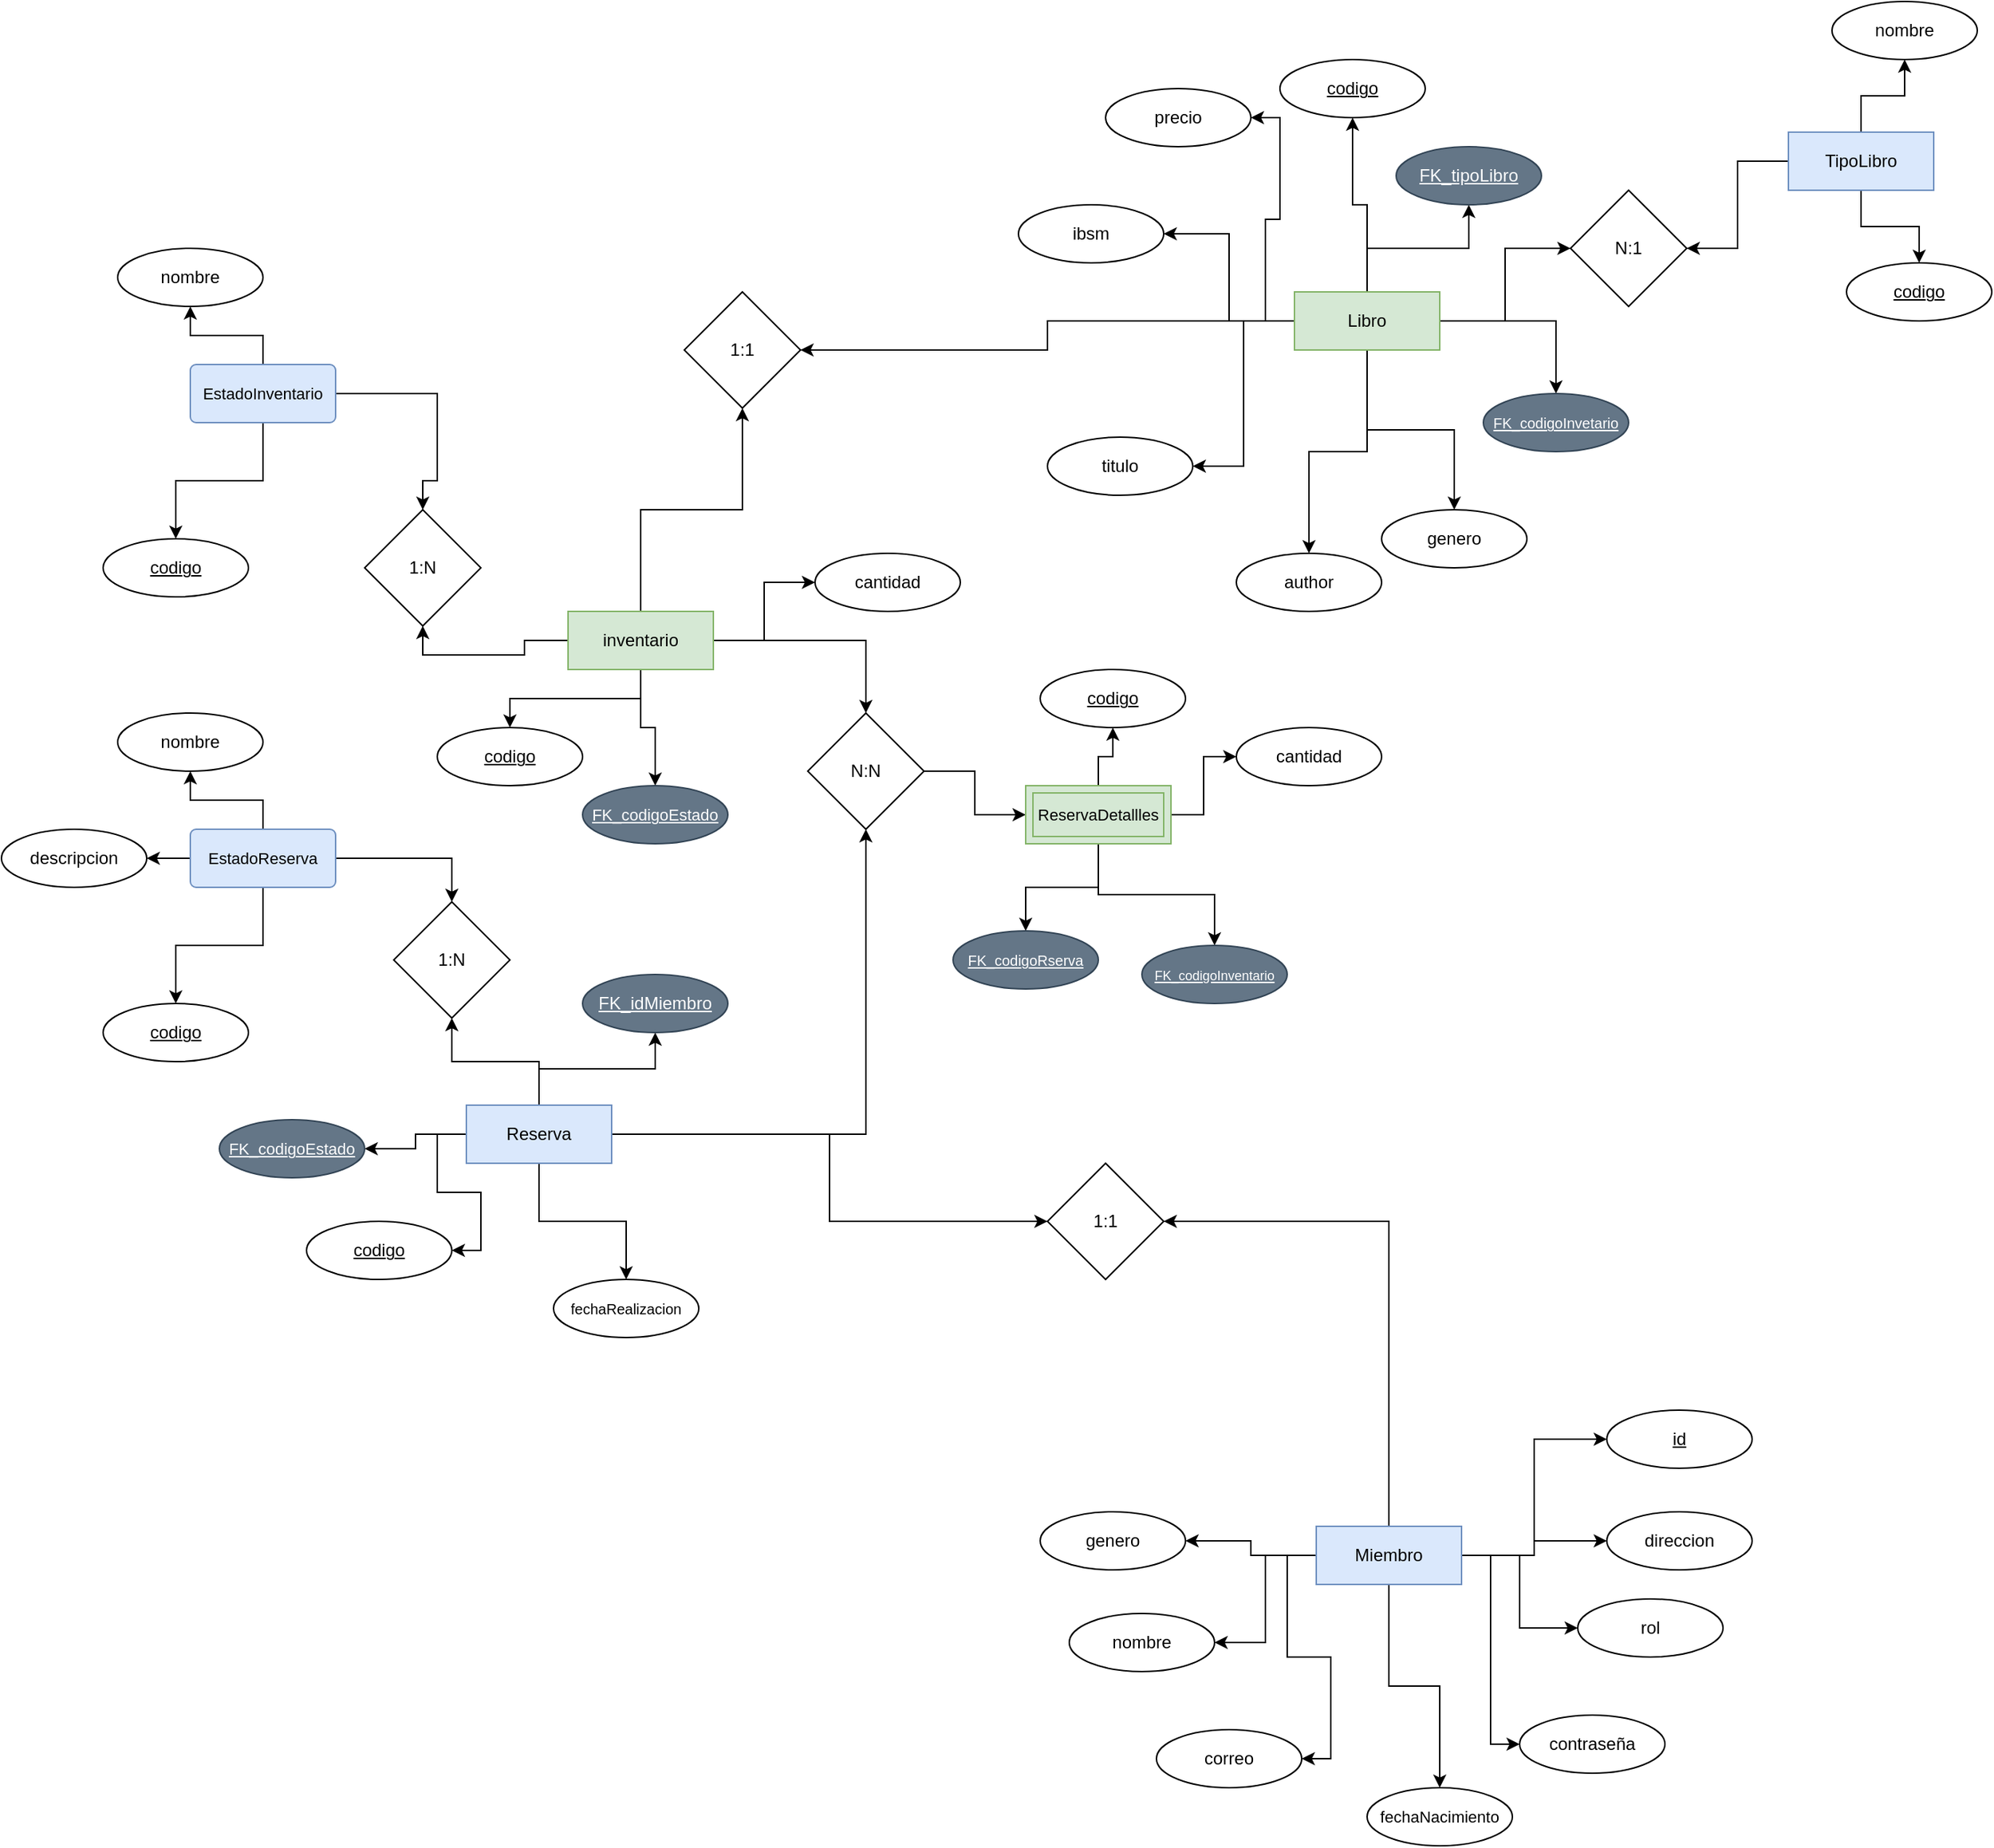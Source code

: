 <mxfile version="21.6.6" type="device">
  <diagram name="Page-1" id="cdFK8taxG6lZ0IMYpDtl">
    <mxGraphModel dx="1804" dy="1748" grid="1" gridSize="10" guides="1" tooltips="1" connect="1" arrows="1" fold="1" page="1" pageScale="1" pageWidth="850" pageHeight="1100" math="0" shadow="0">
      <root>
        <mxCell id="0" />
        <mxCell id="1" parent="0" />
        <mxCell id="pqIiVOOiXh6yAetkOz7f-13" style="edgeStyle=orthogonalEdgeStyle;rounded=0;orthogonalLoop=1;jettySize=auto;html=1;entryX=1;entryY=0.5;entryDx=0;entryDy=0;" parent="1" source="pqIiVOOiXh6yAetkOz7f-1" target="pqIiVOOiXh6yAetkOz7f-10" edge="1">
          <mxGeometry relative="1" as="geometry" />
        </mxCell>
        <mxCell id="pqIiVOOiXh6yAetkOz7f-14" style="edgeStyle=orthogonalEdgeStyle;rounded=0;orthogonalLoop=1;jettySize=auto;html=1;entryX=1;entryY=0.5;entryDx=0;entryDy=0;" parent="1" source="pqIiVOOiXh6yAetkOz7f-1" target="pqIiVOOiXh6yAetkOz7f-2" edge="1">
          <mxGeometry relative="1" as="geometry" />
        </mxCell>
        <mxCell id="pqIiVOOiXh6yAetkOz7f-15" style="edgeStyle=orthogonalEdgeStyle;rounded=0;orthogonalLoop=1;jettySize=auto;html=1;entryX=1;entryY=0.5;entryDx=0;entryDy=0;" parent="1" source="pqIiVOOiXh6yAetkOz7f-1" target="pqIiVOOiXh6yAetkOz7f-3" edge="1">
          <mxGeometry relative="1" as="geometry" />
        </mxCell>
        <mxCell id="pqIiVOOiXh6yAetkOz7f-16" style="edgeStyle=orthogonalEdgeStyle;rounded=0;orthogonalLoop=1;jettySize=auto;html=1;entryX=0.5;entryY=0;entryDx=0;entryDy=0;" parent="1" source="pqIiVOOiXh6yAetkOz7f-1" target="pqIiVOOiXh6yAetkOz7f-6" edge="1">
          <mxGeometry relative="1" as="geometry" />
        </mxCell>
        <mxCell id="pqIiVOOiXh6yAetkOz7f-17" style="edgeStyle=orthogonalEdgeStyle;rounded=0;orthogonalLoop=1;jettySize=auto;html=1;entryX=0;entryY=0.5;entryDx=0;entryDy=0;" parent="1" source="pqIiVOOiXh6yAetkOz7f-1" target="pqIiVOOiXh6yAetkOz7f-4" edge="1">
          <mxGeometry relative="1" as="geometry" />
        </mxCell>
        <mxCell id="pqIiVOOiXh6yAetkOz7f-18" style="edgeStyle=orthogonalEdgeStyle;rounded=0;orthogonalLoop=1;jettySize=auto;html=1;entryX=0;entryY=0.5;entryDx=0;entryDy=0;" parent="1" source="pqIiVOOiXh6yAetkOz7f-1" target="pqIiVOOiXh6yAetkOz7f-5" edge="1">
          <mxGeometry relative="1" as="geometry" />
        </mxCell>
        <mxCell id="pqIiVOOiXh6yAetkOz7f-19" style="edgeStyle=orthogonalEdgeStyle;rounded=0;orthogonalLoop=1;jettySize=auto;html=1;entryX=0;entryY=0.5;entryDx=0;entryDy=0;" parent="1" source="pqIiVOOiXh6yAetkOz7f-1" target="pqIiVOOiXh6yAetkOz7f-7" edge="1">
          <mxGeometry relative="1" as="geometry" />
        </mxCell>
        <mxCell id="pqIiVOOiXh6yAetkOz7f-20" style="edgeStyle=orthogonalEdgeStyle;rounded=0;orthogonalLoop=1;jettySize=auto;html=1;entryX=0;entryY=0.5;entryDx=0;entryDy=0;" parent="1" source="pqIiVOOiXh6yAetkOz7f-1" target="pqIiVOOiXh6yAetkOz7f-11" edge="1">
          <mxGeometry relative="1" as="geometry" />
        </mxCell>
        <mxCell id="pqIiVOOiXh6yAetkOz7f-116" style="edgeStyle=orthogonalEdgeStyle;rounded=0;orthogonalLoop=1;jettySize=auto;html=1;entryX=1;entryY=0.5;entryDx=0;entryDy=0;exitX=0.5;exitY=0;exitDx=0;exitDy=0;" parent="1" source="pqIiVOOiXh6yAetkOz7f-1" target="pqIiVOOiXh6yAetkOz7f-115" edge="1">
          <mxGeometry relative="1" as="geometry" />
        </mxCell>
        <mxCell id="pqIiVOOiXh6yAetkOz7f-1" value="Miembro" style="whiteSpace=wrap;html=1;align=center;fillColor=#dae8fc;strokeColor=#6c8ebf;" parent="1" vertex="1">
          <mxGeometry x="265" y="790" width="100" height="40" as="geometry" />
        </mxCell>
        <mxCell id="pqIiVOOiXh6yAetkOz7f-2" value="nombre" style="ellipse;whiteSpace=wrap;html=1;align=center;" parent="1" vertex="1">
          <mxGeometry x="95" y="850" width="100" height="40" as="geometry" />
        </mxCell>
        <mxCell id="pqIiVOOiXh6yAetkOz7f-3" value="correo" style="ellipse;whiteSpace=wrap;html=1;align=center;" parent="1" vertex="1">
          <mxGeometry x="155" y="930" width="100" height="40" as="geometry" />
        </mxCell>
        <mxCell id="pqIiVOOiXh6yAetkOz7f-4" value="contraseña" style="ellipse;whiteSpace=wrap;html=1;align=center;" parent="1" vertex="1">
          <mxGeometry x="405" y="920" width="100" height="40" as="geometry" />
        </mxCell>
        <mxCell id="pqIiVOOiXh6yAetkOz7f-5" value="rol" style="ellipse;whiteSpace=wrap;html=1;align=center;" parent="1" vertex="1">
          <mxGeometry x="445" y="840" width="100" height="40" as="geometry" />
        </mxCell>
        <mxCell id="pqIiVOOiXh6yAetkOz7f-6" value="&lt;font style=&quot;font-size: 11px;&quot;&gt;fechaNacimiento&lt;/font&gt;" style="ellipse;whiteSpace=wrap;html=1;align=center;" parent="1" vertex="1">
          <mxGeometry x="300" y="970" width="100" height="40" as="geometry" />
        </mxCell>
        <mxCell id="pqIiVOOiXh6yAetkOz7f-7" value="direccion" style="ellipse;whiteSpace=wrap;html=1;align=center;" parent="1" vertex="1">
          <mxGeometry x="465" y="780" width="100" height="40" as="geometry" />
        </mxCell>
        <mxCell id="pqIiVOOiXh6yAetkOz7f-10" value="genero" style="ellipse;whiteSpace=wrap;html=1;align=center;" parent="1" vertex="1">
          <mxGeometry x="75" y="780" width="100" height="40" as="geometry" />
        </mxCell>
        <mxCell id="pqIiVOOiXh6yAetkOz7f-11" value="&lt;u&gt;id&lt;/u&gt;" style="ellipse;whiteSpace=wrap;html=1;align=center;" parent="1" vertex="1">
          <mxGeometry x="465" y="710" width="100" height="40" as="geometry" />
        </mxCell>
        <mxCell id="pqIiVOOiXh6yAetkOz7f-31" style="edgeStyle=orthogonalEdgeStyle;rounded=0;orthogonalLoop=1;jettySize=auto;html=1;entryX=0.5;entryY=1;entryDx=0;entryDy=0;" parent="1" source="pqIiVOOiXh6yAetkOz7f-22" target="pqIiVOOiXh6yAetkOz7f-30" edge="1">
          <mxGeometry relative="1" as="geometry" />
        </mxCell>
        <mxCell id="pqIiVOOiXh6yAetkOz7f-32" style="edgeStyle=orthogonalEdgeStyle;rounded=0;orthogonalLoop=1;jettySize=auto;html=1;entryX=1;entryY=0.5;entryDx=0;entryDy=0;" parent="1" source="pqIiVOOiXh6yAetkOz7f-22" target="pqIiVOOiXh6yAetkOz7f-29" edge="1">
          <mxGeometry relative="1" as="geometry" />
        </mxCell>
        <mxCell id="pqIiVOOiXh6yAetkOz7f-33" style="edgeStyle=orthogonalEdgeStyle;rounded=0;orthogonalLoop=1;jettySize=auto;html=1;entryX=1;entryY=0.5;entryDx=0;entryDy=0;" parent="1" source="pqIiVOOiXh6yAetkOz7f-22" target="pqIiVOOiXh6yAetkOz7f-28" edge="1">
          <mxGeometry relative="1" as="geometry" />
        </mxCell>
        <mxCell id="pqIiVOOiXh6yAetkOz7f-34" style="edgeStyle=orthogonalEdgeStyle;rounded=0;orthogonalLoop=1;jettySize=auto;html=1;entryX=1;entryY=0.5;entryDx=0;entryDy=0;" parent="1" source="pqIiVOOiXh6yAetkOz7f-22" target="pqIiVOOiXh6yAetkOz7f-25" edge="1">
          <mxGeometry relative="1" as="geometry" />
        </mxCell>
        <mxCell id="pqIiVOOiXh6yAetkOz7f-35" style="edgeStyle=orthogonalEdgeStyle;rounded=0;orthogonalLoop=1;jettySize=auto;html=1;entryX=0.5;entryY=0;entryDx=0;entryDy=0;" parent="1" source="pqIiVOOiXh6yAetkOz7f-22" target="pqIiVOOiXh6yAetkOz7f-26" edge="1">
          <mxGeometry relative="1" as="geometry" />
        </mxCell>
        <mxCell id="pqIiVOOiXh6yAetkOz7f-36" style="edgeStyle=orthogonalEdgeStyle;rounded=0;orthogonalLoop=1;jettySize=auto;html=1;" parent="1" source="pqIiVOOiXh6yAetkOz7f-22" target="pqIiVOOiXh6yAetkOz7f-27" edge="1">
          <mxGeometry relative="1" as="geometry" />
        </mxCell>
        <mxCell id="pqIiVOOiXh6yAetkOz7f-37" style="edgeStyle=orthogonalEdgeStyle;rounded=0;orthogonalLoop=1;jettySize=auto;html=1;" parent="1" source="pqIiVOOiXh6yAetkOz7f-22" target="pqIiVOOiXh6yAetkOz7f-38" edge="1">
          <mxGeometry relative="1" as="geometry">
            <mxPoint x="480" y="-90" as="targetPoint" />
          </mxGeometry>
        </mxCell>
        <mxCell id="pqIiVOOiXh6yAetkOz7f-48" style="edgeStyle=orthogonalEdgeStyle;rounded=0;orthogonalLoop=1;jettySize=auto;html=1;" parent="1" source="pqIiVOOiXh6yAetkOz7f-22" target="pqIiVOOiXh6yAetkOz7f-49" edge="1">
          <mxGeometry relative="1" as="geometry">
            <mxPoint x="360" y="-140" as="targetPoint" />
          </mxGeometry>
        </mxCell>
        <mxCell id="pqIiVOOiXh6yAetkOz7f-65" style="edgeStyle=orthogonalEdgeStyle;rounded=0;orthogonalLoop=1;jettySize=auto;html=1;" parent="1" source="pqIiVOOiXh6yAetkOz7f-22" target="pqIiVOOiXh6yAetkOz7f-66" edge="1">
          <mxGeometry relative="1" as="geometry">
            <mxPoint x="-130" y="-20" as="targetPoint" />
          </mxGeometry>
        </mxCell>
        <mxCell id="pqIiVOOiXh6yAetkOz7f-70" style="edgeStyle=orthogonalEdgeStyle;rounded=0;orthogonalLoop=1;jettySize=auto;html=1;" parent="1" source="pqIiVOOiXh6yAetkOz7f-22" target="pqIiVOOiXh6yAetkOz7f-71" edge="1">
          <mxGeometry relative="1" as="geometry">
            <mxPoint x="420" y="20" as="targetPoint" />
          </mxGeometry>
        </mxCell>
        <mxCell id="pqIiVOOiXh6yAetkOz7f-22" value="Libro" style="whiteSpace=wrap;html=1;align=center;fillColor=#d5e8d4;strokeColor=#82b366;" parent="1" vertex="1">
          <mxGeometry x="250" y="-60" width="100" height="40" as="geometry" />
        </mxCell>
        <mxCell id="pqIiVOOiXh6yAetkOz7f-39" style="edgeStyle=orthogonalEdgeStyle;rounded=0;orthogonalLoop=1;jettySize=auto;html=1;" parent="1" source="pqIiVOOiXh6yAetkOz7f-23" target="pqIiVOOiXh6yAetkOz7f-38" edge="1">
          <mxGeometry relative="1" as="geometry" />
        </mxCell>
        <mxCell id="pqIiVOOiXh6yAetkOz7f-41" style="edgeStyle=orthogonalEdgeStyle;rounded=0;orthogonalLoop=1;jettySize=auto;html=1;entryX=0.5;entryY=0;entryDx=0;entryDy=0;" parent="1" source="pqIiVOOiXh6yAetkOz7f-23" target="pqIiVOOiXh6yAetkOz7f-40" edge="1">
          <mxGeometry relative="1" as="geometry" />
        </mxCell>
        <mxCell id="pqIiVOOiXh6yAetkOz7f-43" style="edgeStyle=orthogonalEdgeStyle;rounded=0;orthogonalLoop=1;jettySize=auto;html=1;entryX=0.5;entryY=1;entryDx=0;entryDy=0;" parent="1" source="pqIiVOOiXh6yAetkOz7f-23" target="pqIiVOOiXh6yAetkOz7f-42" edge="1">
          <mxGeometry relative="1" as="geometry" />
        </mxCell>
        <mxCell id="pqIiVOOiXh6yAetkOz7f-23" value="TipoLibro" style="whiteSpace=wrap;html=1;align=center;fillColor=#dae8fc;strokeColor=#6c8ebf;" parent="1" vertex="1">
          <mxGeometry x="590" y="-170" width="100" height="40" as="geometry" />
        </mxCell>
        <mxCell id="pqIiVOOiXh6yAetkOz7f-25" value="titulo" style="ellipse;whiteSpace=wrap;html=1;align=center;" parent="1" vertex="1">
          <mxGeometry x="80" y="40" width="100" height="40" as="geometry" />
        </mxCell>
        <mxCell id="pqIiVOOiXh6yAetkOz7f-26" value="author" style="ellipse;whiteSpace=wrap;html=1;align=center;" parent="1" vertex="1">
          <mxGeometry x="210" y="120" width="100" height="40" as="geometry" />
        </mxCell>
        <mxCell id="pqIiVOOiXh6yAetkOz7f-27" value="genero" style="ellipse;whiteSpace=wrap;html=1;align=center;" parent="1" vertex="1">
          <mxGeometry x="310" y="90" width="100" height="40" as="geometry" />
        </mxCell>
        <mxCell id="pqIiVOOiXh6yAetkOz7f-28" value="ibsm" style="ellipse;whiteSpace=wrap;html=1;align=center;" parent="1" vertex="1">
          <mxGeometry x="60" y="-120" width="100" height="40" as="geometry" />
        </mxCell>
        <mxCell id="pqIiVOOiXh6yAetkOz7f-29" value="precio" style="ellipse;whiteSpace=wrap;html=1;align=center;" parent="1" vertex="1">
          <mxGeometry x="120" y="-200" width="100" height="40" as="geometry" />
        </mxCell>
        <mxCell id="pqIiVOOiXh6yAetkOz7f-30" value="&lt;u&gt;codigo&lt;/u&gt;" style="ellipse;whiteSpace=wrap;html=1;align=center;" parent="1" vertex="1">
          <mxGeometry x="240" y="-220" width="100" height="40" as="geometry" />
        </mxCell>
        <mxCell id="pqIiVOOiXh6yAetkOz7f-38" value="N:1" style="rhombus;whiteSpace=wrap;html=1;" parent="1" vertex="1">
          <mxGeometry x="440" y="-130" width="80" height="80" as="geometry" />
        </mxCell>
        <mxCell id="pqIiVOOiXh6yAetkOz7f-40" value="codigo" style="ellipse;whiteSpace=wrap;html=1;align=center;fontStyle=4;" parent="1" vertex="1">
          <mxGeometry x="630" y="-80" width="100" height="40" as="geometry" />
        </mxCell>
        <mxCell id="pqIiVOOiXh6yAetkOz7f-42" value="nombre" style="ellipse;whiteSpace=wrap;html=1;align=center;" parent="1" vertex="1">
          <mxGeometry x="620" y="-260" width="100" height="40" as="geometry" />
        </mxCell>
        <mxCell id="pqIiVOOiXh6yAetkOz7f-50" style="edgeStyle=orthogonalEdgeStyle;rounded=0;orthogonalLoop=1;jettySize=auto;html=1;entryX=0.5;entryY=0;entryDx=0;entryDy=0;" parent="1" source="pqIiVOOiXh6yAetkOz7f-44" target="pqIiVOOiXh6yAetkOz7f-47" edge="1">
          <mxGeometry relative="1" as="geometry" />
        </mxCell>
        <mxCell id="pqIiVOOiXh6yAetkOz7f-51" style="edgeStyle=orthogonalEdgeStyle;rounded=0;orthogonalLoop=1;jettySize=auto;html=1;" parent="1" source="pqIiVOOiXh6yAetkOz7f-44" target="pqIiVOOiXh6yAetkOz7f-52" edge="1">
          <mxGeometry relative="1" as="geometry">
            <mxPoint x="-100" y="180" as="targetPoint" />
          </mxGeometry>
        </mxCell>
        <mxCell id="pqIiVOOiXh6yAetkOz7f-64" style="edgeStyle=orthogonalEdgeStyle;rounded=0;orthogonalLoop=1;jettySize=auto;html=1;entryX=0.5;entryY=1;entryDx=0;entryDy=0;" parent="1" source="pqIiVOOiXh6yAetkOz7f-44" target="pqIiVOOiXh6yAetkOz7f-62" edge="1">
          <mxGeometry relative="1" as="geometry" />
        </mxCell>
        <mxCell id="pqIiVOOiXh6yAetkOz7f-67" style="edgeStyle=orthogonalEdgeStyle;rounded=0;orthogonalLoop=1;jettySize=auto;html=1;entryX=0.5;entryY=1;entryDx=0;entryDy=0;" parent="1" source="pqIiVOOiXh6yAetkOz7f-44" target="pqIiVOOiXh6yAetkOz7f-66" edge="1">
          <mxGeometry relative="1" as="geometry" />
        </mxCell>
        <mxCell id="pqIiVOOiXh6yAetkOz7f-68" style="edgeStyle=orthogonalEdgeStyle;rounded=0;orthogonalLoop=1;jettySize=auto;html=1;" parent="1" source="pqIiVOOiXh6yAetkOz7f-44" target="pqIiVOOiXh6yAetkOz7f-69" edge="1">
          <mxGeometry relative="1" as="geometry">
            <mxPoint x="-150" y="240" as="targetPoint" />
          </mxGeometry>
        </mxCell>
        <mxCell id="pqIiVOOiXh6yAetkOz7f-99" style="edgeStyle=orthogonalEdgeStyle;rounded=0;orthogonalLoop=1;jettySize=auto;html=1;entryX=0.5;entryY=0;entryDx=0;entryDy=0;" parent="1" source="pqIiVOOiXh6yAetkOz7f-44" target="pqIiVOOiXh6yAetkOz7f-98" edge="1">
          <mxGeometry relative="1" as="geometry" />
        </mxCell>
        <mxCell id="pqIiVOOiXh6yAetkOz7f-44" value="inventario" style="whiteSpace=wrap;html=1;align=center;fillColor=#d5e8d4;strokeColor=#82b366;" parent="1" vertex="1">
          <mxGeometry x="-250" y="160" width="100" height="40" as="geometry" />
        </mxCell>
        <mxCell id="pqIiVOOiXh6yAetkOz7f-59" style="edgeStyle=orthogonalEdgeStyle;rounded=0;orthogonalLoop=1;jettySize=auto;html=1;entryX=0.5;entryY=1;entryDx=0;entryDy=0;" parent="1" source="pqIiVOOiXh6yAetkOz7f-45" target="pqIiVOOiXh6yAetkOz7f-55" edge="1">
          <mxGeometry relative="1" as="geometry" />
        </mxCell>
        <mxCell id="pqIiVOOiXh6yAetkOz7f-60" style="edgeStyle=orthogonalEdgeStyle;rounded=0;orthogonalLoop=1;jettySize=auto;html=1;entryX=0.5;entryY=0;entryDx=0;entryDy=0;" parent="1" source="pqIiVOOiXh6yAetkOz7f-45" target="pqIiVOOiXh6yAetkOz7f-54" edge="1">
          <mxGeometry relative="1" as="geometry" />
        </mxCell>
        <mxCell id="pqIiVOOiXh6yAetkOz7f-61" style="edgeStyle=orthogonalEdgeStyle;rounded=0;orthogonalLoop=1;jettySize=auto;html=1;" parent="1" source="pqIiVOOiXh6yAetkOz7f-45" target="pqIiVOOiXh6yAetkOz7f-62" edge="1">
          <mxGeometry relative="1" as="geometry">
            <mxPoint x="-340" y="90" as="targetPoint" />
            <Array as="points">
              <mxPoint x="-340" y="10" />
              <mxPoint x="-340" y="70" />
            </Array>
          </mxGeometry>
        </mxCell>
        <mxCell id="pqIiVOOiXh6yAetkOz7f-45" value="&lt;font style=&quot;font-size: 11px;&quot;&gt;EstadoInventario&lt;/font&gt;" style="rounded=1;arcSize=10;whiteSpace=wrap;html=1;align=center;fillColor=#dae8fc;strokeColor=#6c8ebf;" parent="1" vertex="1">
          <mxGeometry x="-510" y="-10" width="100" height="40" as="geometry" />
        </mxCell>
        <mxCell id="pqIiVOOiXh6yAetkOz7f-47" value="codigo" style="ellipse;whiteSpace=wrap;html=1;align=center;fontStyle=4;" parent="1" vertex="1">
          <mxGeometry x="-340" y="240" width="100" height="40" as="geometry" />
        </mxCell>
        <mxCell id="pqIiVOOiXh6yAetkOz7f-49" value="FK_tipoLibro" style="ellipse;whiteSpace=wrap;html=1;align=center;fontStyle=4;fillColor=#647687;fontColor=#ffffff;strokeColor=#314354;" parent="1" vertex="1">
          <mxGeometry x="320" y="-160" width="100" height="40" as="geometry" />
        </mxCell>
        <mxCell id="pqIiVOOiXh6yAetkOz7f-52" value="cantidad" style="ellipse;whiteSpace=wrap;html=1;align=center;" parent="1" vertex="1">
          <mxGeometry x="-80" y="120" width="100" height="40" as="geometry" />
        </mxCell>
        <mxCell id="pqIiVOOiXh6yAetkOz7f-54" value="codigo" style="ellipse;whiteSpace=wrap;html=1;align=center;fontStyle=4;" parent="1" vertex="1">
          <mxGeometry x="-570" y="110" width="100" height="40" as="geometry" />
        </mxCell>
        <mxCell id="pqIiVOOiXh6yAetkOz7f-55" value="nombre" style="ellipse;whiteSpace=wrap;html=1;align=center;" parent="1" vertex="1">
          <mxGeometry x="-560" y="-90" width="100" height="40" as="geometry" />
        </mxCell>
        <mxCell id="pqIiVOOiXh6yAetkOz7f-62" value="1:N" style="rhombus;whiteSpace=wrap;html=1;" parent="1" vertex="1">
          <mxGeometry x="-390" y="90" width="80" height="80" as="geometry" />
        </mxCell>
        <mxCell id="pqIiVOOiXh6yAetkOz7f-66" value="1:1" style="rhombus;whiteSpace=wrap;html=1;" parent="1" vertex="1">
          <mxGeometry x="-170" y="-60" width="80" height="80" as="geometry" />
        </mxCell>
        <mxCell id="pqIiVOOiXh6yAetkOz7f-69" value="&lt;font style=&quot;font-size: 11px;&quot;&gt;FK_codigoEstado&lt;/font&gt;" style="ellipse;whiteSpace=wrap;html=1;align=center;fontStyle=4;fillColor=#647687;fontColor=#ffffff;strokeColor=#314354;" parent="1" vertex="1">
          <mxGeometry x="-240" y="280" width="100" height="40" as="geometry" />
        </mxCell>
        <mxCell id="pqIiVOOiXh6yAetkOz7f-71" value="&lt;font style=&quot;font-size: 10px;&quot;&gt;FK_codigoInvetario&lt;/font&gt;" style="ellipse;whiteSpace=wrap;html=1;align=center;fontStyle=4;fillColor=#647687;fontColor=#ffffff;strokeColor=#314354;" parent="1" vertex="1">
          <mxGeometry x="380" y="10" width="100" height="40" as="geometry" />
        </mxCell>
        <mxCell id="pqIiVOOiXh6yAetkOz7f-76" style="edgeStyle=orthogonalEdgeStyle;rounded=0;orthogonalLoop=1;jettySize=auto;html=1;entryX=1;entryY=0.5;entryDx=0;entryDy=0;" parent="1" source="pqIiVOOiXh6yAetkOz7f-72" target="pqIiVOOiXh6yAetkOz7f-73" edge="1">
          <mxGeometry relative="1" as="geometry" />
        </mxCell>
        <mxCell id="pqIiVOOiXh6yAetkOz7f-78" style="edgeStyle=orthogonalEdgeStyle;rounded=0;orthogonalLoop=1;jettySize=auto;html=1;entryX=0.5;entryY=0;entryDx=0;entryDy=0;" parent="1" source="pqIiVOOiXh6yAetkOz7f-72" target="pqIiVOOiXh6yAetkOz7f-75" edge="1">
          <mxGeometry relative="1" as="geometry" />
        </mxCell>
        <mxCell id="pqIiVOOiXh6yAetkOz7f-87" style="edgeStyle=orthogonalEdgeStyle;rounded=0;orthogonalLoop=1;jettySize=auto;html=1;entryX=0.5;entryY=1;entryDx=0;entryDy=0;" parent="1" source="pqIiVOOiXh6yAetkOz7f-72" target="pqIiVOOiXh6yAetkOz7f-85" edge="1">
          <mxGeometry relative="1" as="geometry" />
        </mxCell>
        <mxCell id="pqIiVOOiXh6yAetkOz7f-88" style="edgeStyle=orthogonalEdgeStyle;rounded=0;orthogonalLoop=1;jettySize=auto;html=1;" parent="1" source="pqIiVOOiXh6yAetkOz7f-72" target="pqIiVOOiXh6yAetkOz7f-95" edge="1">
          <mxGeometry relative="1" as="geometry">
            <mxPoint x="-420" y="500" as="targetPoint" />
          </mxGeometry>
        </mxCell>
        <mxCell id="pqIiVOOiXh6yAetkOz7f-97" style="edgeStyle=orthogonalEdgeStyle;rounded=0;orthogonalLoop=1;jettySize=auto;html=1;" parent="1" source="pqIiVOOiXh6yAetkOz7f-72" target="pqIiVOOiXh6yAetkOz7f-98" edge="1">
          <mxGeometry relative="1" as="geometry">
            <mxPoint x="-130" y="390" as="targetPoint" />
          </mxGeometry>
        </mxCell>
        <mxCell id="pqIiVOOiXh6yAetkOz7f-114" style="edgeStyle=orthogonalEdgeStyle;rounded=0;orthogonalLoop=1;jettySize=auto;html=1;" parent="1" source="pqIiVOOiXh6yAetkOz7f-72" target="pqIiVOOiXh6yAetkOz7f-115" edge="1">
          <mxGeometry relative="1" as="geometry">
            <mxPoint x="120" y="580" as="targetPoint" />
          </mxGeometry>
        </mxCell>
        <mxCell id="pqIiVOOiXh6yAetkOz7f-121" style="edgeStyle=orthogonalEdgeStyle;rounded=0;orthogonalLoop=1;jettySize=auto;html=1;" parent="1" source="pqIiVOOiXh6yAetkOz7f-72" target="pqIiVOOiXh6yAetkOz7f-122" edge="1">
          <mxGeometry relative="1" as="geometry">
            <mxPoint x="-220" y="450" as="targetPoint" />
          </mxGeometry>
        </mxCell>
        <mxCell id="pqIiVOOiXh6yAetkOz7f-72" value="Reserva" style="whiteSpace=wrap;html=1;align=center;fillColor=#dae8fc;strokeColor=#6c8ebf;" parent="1" vertex="1">
          <mxGeometry x="-320" y="500" width="100" height="40" as="geometry" />
        </mxCell>
        <mxCell id="pqIiVOOiXh6yAetkOz7f-73" value="&lt;u&gt;codigo&lt;/u&gt;" style="ellipse;whiteSpace=wrap;html=1;align=center;" parent="1" vertex="1">
          <mxGeometry x="-430" y="580" width="100" height="40" as="geometry" />
        </mxCell>
        <mxCell id="pqIiVOOiXh6yAetkOz7f-75" value="&lt;font style=&quot;font-size: 10px;&quot;&gt;fechaRealizacion&lt;/font&gt;" style="ellipse;whiteSpace=wrap;html=1;align=center;" parent="1" vertex="1">
          <mxGeometry x="-260" y="620" width="100" height="40" as="geometry" />
        </mxCell>
        <mxCell id="pqIiVOOiXh6yAetkOz7f-79" style="edgeStyle=orthogonalEdgeStyle;rounded=0;orthogonalLoop=1;jettySize=auto;html=1;entryX=0.5;entryY=1;entryDx=0;entryDy=0;" parent="1" source="pqIiVOOiXh6yAetkOz7f-81" target="pqIiVOOiXh6yAetkOz7f-83" edge="1">
          <mxGeometry relative="1" as="geometry" />
        </mxCell>
        <mxCell id="pqIiVOOiXh6yAetkOz7f-80" style="edgeStyle=orthogonalEdgeStyle;rounded=0;orthogonalLoop=1;jettySize=auto;html=1;entryX=0.5;entryY=0;entryDx=0;entryDy=0;" parent="1" source="pqIiVOOiXh6yAetkOz7f-81" target="pqIiVOOiXh6yAetkOz7f-82" edge="1">
          <mxGeometry relative="1" as="geometry" />
        </mxCell>
        <mxCell id="pqIiVOOiXh6yAetkOz7f-84" style="edgeStyle=orthogonalEdgeStyle;rounded=0;orthogonalLoop=1;jettySize=auto;html=1;" parent="1" source="pqIiVOOiXh6yAetkOz7f-81" target="pqIiVOOiXh6yAetkOz7f-85" edge="1">
          <mxGeometry relative="1" as="geometry">
            <mxPoint x="-330" y="400" as="targetPoint" />
          </mxGeometry>
        </mxCell>
        <mxCell id="pqIiVOOiXh6yAetkOz7f-112" style="edgeStyle=orthogonalEdgeStyle;rounded=0;orthogonalLoop=1;jettySize=auto;html=1;" parent="1" source="pqIiVOOiXh6yAetkOz7f-81" target="pqIiVOOiXh6yAetkOz7f-113" edge="1">
          <mxGeometry relative="1" as="geometry">
            <mxPoint x="-590" y="330" as="targetPoint" />
          </mxGeometry>
        </mxCell>
        <mxCell id="pqIiVOOiXh6yAetkOz7f-81" value="&lt;font style=&quot;font-size: 11px;&quot;&gt;EstadoReserva&lt;/font&gt;" style="rounded=1;arcSize=10;whiteSpace=wrap;html=1;align=center;fillColor=#dae8fc;strokeColor=#6c8ebf;" parent="1" vertex="1">
          <mxGeometry x="-510" y="310" width="100" height="40" as="geometry" />
        </mxCell>
        <mxCell id="pqIiVOOiXh6yAetkOz7f-82" value="codigo" style="ellipse;whiteSpace=wrap;html=1;align=center;fontStyle=4;" parent="1" vertex="1">
          <mxGeometry x="-570" y="430" width="100" height="40" as="geometry" />
        </mxCell>
        <mxCell id="pqIiVOOiXh6yAetkOz7f-83" value="nombre" style="ellipse;whiteSpace=wrap;html=1;align=center;" parent="1" vertex="1">
          <mxGeometry x="-560" y="230" width="100" height="40" as="geometry" />
        </mxCell>
        <mxCell id="pqIiVOOiXh6yAetkOz7f-85" value="1:N" style="rhombus;whiteSpace=wrap;html=1;" parent="1" vertex="1">
          <mxGeometry x="-370" y="360" width="80" height="80" as="geometry" />
        </mxCell>
        <mxCell id="pqIiVOOiXh6yAetkOz7f-95" value="&lt;font style=&quot;font-size: 11px;&quot;&gt;FK_codigoEstado&lt;/font&gt;" style="ellipse;whiteSpace=wrap;html=1;align=center;fontStyle=4;fillColor=#647687;fontColor=#ffffff;strokeColor=#314354;" parent="1" vertex="1">
          <mxGeometry x="-490" y="510" width="100" height="40" as="geometry" />
        </mxCell>
        <mxCell id="pqIiVOOiXh6yAetkOz7f-102" style="edgeStyle=orthogonalEdgeStyle;rounded=0;orthogonalLoop=1;jettySize=auto;html=1;entryX=0;entryY=0.5;entryDx=0;entryDy=0;" parent="1" source="pqIiVOOiXh6yAetkOz7f-98" target="pqIiVOOiXh6yAetkOz7f-101" edge="1">
          <mxGeometry relative="1" as="geometry" />
        </mxCell>
        <mxCell id="pqIiVOOiXh6yAetkOz7f-98" value="N:N" style="rhombus;whiteSpace=wrap;html=1;" parent="1" vertex="1">
          <mxGeometry x="-85" y="230" width="80" height="80" as="geometry" />
        </mxCell>
        <mxCell id="pqIiVOOiXh6yAetkOz7f-104" style="edgeStyle=orthogonalEdgeStyle;rounded=0;orthogonalLoop=1;jettySize=auto;html=1;entryX=0.5;entryY=1;entryDx=0;entryDy=0;" parent="1" source="pqIiVOOiXh6yAetkOz7f-101" target="pqIiVOOiXh6yAetkOz7f-103" edge="1">
          <mxGeometry relative="1" as="geometry" />
        </mxCell>
        <mxCell id="pqIiVOOiXh6yAetkOz7f-108" style="edgeStyle=orthogonalEdgeStyle;rounded=0;orthogonalLoop=1;jettySize=auto;html=1;entryX=0.5;entryY=0;entryDx=0;entryDy=0;" parent="1" source="pqIiVOOiXh6yAetkOz7f-101" target="pqIiVOOiXh6yAetkOz7f-106" edge="1">
          <mxGeometry relative="1" as="geometry" />
        </mxCell>
        <mxCell id="pqIiVOOiXh6yAetkOz7f-109" style="edgeStyle=orthogonalEdgeStyle;rounded=0;orthogonalLoop=1;jettySize=auto;html=1;entryX=0.5;entryY=0;entryDx=0;entryDy=0;" parent="1" source="pqIiVOOiXh6yAetkOz7f-101" target="pqIiVOOiXh6yAetkOz7f-107" edge="1">
          <mxGeometry relative="1" as="geometry" />
        </mxCell>
        <mxCell id="pqIiVOOiXh6yAetkOz7f-111" style="edgeStyle=orthogonalEdgeStyle;rounded=0;orthogonalLoop=1;jettySize=auto;html=1;" parent="1" source="pqIiVOOiXh6yAetkOz7f-101" target="pqIiVOOiXh6yAetkOz7f-110" edge="1">
          <mxGeometry relative="1" as="geometry" />
        </mxCell>
        <mxCell id="pqIiVOOiXh6yAetkOz7f-101" value="&lt;font style=&quot;font-size: 11px;&quot;&gt;ReservaDetallles&lt;/font&gt;" style="shape=ext;margin=3;double=1;whiteSpace=wrap;html=1;align=center;fillColor=#d5e8d4;strokeColor=#82b366;" parent="1" vertex="1">
          <mxGeometry x="65" y="280" width="100" height="40" as="geometry" />
        </mxCell>
        <mxCell id="pqIiVOOiXh6yAetkOz7f-103" value="codigo" style="ellipse;whiteSpace=wrap;html=1;align=center;fontStyle=4;" parent="1" vertex="1">
          <mxGeometry x="75" y="200" width="100" height="40" as="geometry" />
        </mxCell>
        <mxCell id="pqIiVOOiXh6yAetkOz7f-106" value="&lt;font style=&quot;font-size: 10px;&quot;&gt;FK_codigoRserva&lt;/font&gt;" style="ellipse;whiteSpace=wrap;html=1;align=center;fontStyle=4;fillColor=#647687;fontColor=#ffffff;strokeColor=#314354;" parent="1" vertex="1">
          <mxGeometry x="15" y="380" width="100" height="40" as="geometry" />
        </mxCell>
        <mxCell id="pqIiVOOiXh6yAetkOz7f-107" value="&lt;font style=&quot;font-size: 9px;&quot;&gt;FK_codigoInventario&lt;/font&gt;" style="ellipse;whiteSpace=wrap;html=1;align=center;fontStyle=4;fillColor=#647687;fontColor=#ffffff;strokeColor=#314354;" parent="1" vertex="1">
          <mxGeometry x="145" y="390" width="100" height="40" as="geometry" />
        </mxCell>
        <mxCell id="pqIiVOOiXh6yAetkOz7f-110" value="cantidad" style="ellipse;whiteSpace=wrap;html=1;align=center;" parent="1" vertex="1">
          <mxGeometry x="210" y="240" width="100" height="40" as="geometry" />
        </mxCell>
        <mxCell id="pqIiVOOiXh6yAetkOz7f-113" value="descripcion" style="ellipse;whiteSpace=wrap;html=1;align=center;" parent="1" vertex="1">
          <mxGeometry x="-640" y="310" width="100" height="40" as="geometry" />
        </mxCell>
        <mxCell id="pqIiVOOiXh6yAetkOz7f-115" value="1:1" style="rhombus;whiteSpace=wrap;html=1;" parent="1" vertex="1">
          <mxGeometry x="80" y="540" width="80" height="80" as="geometry" />
        </mxCell>
        <mxCell id="pqIiVOOiXh6yAetkOz7f-122" value="FK_idMiembro" style="ellipse;whiteSpace=wrap;html=1;align=center;fontStyle=4;fillColor=#647687;fontColor=#ffffff;strokeColor=#314354;" parent="1" vertex="1">
          <mxGeometry x="-240" y="410" width="100" height="40" as="geometry" />
        </mxCell>
      </root>
    </mxGraphModel>
  </diagram>
</mxfile>
